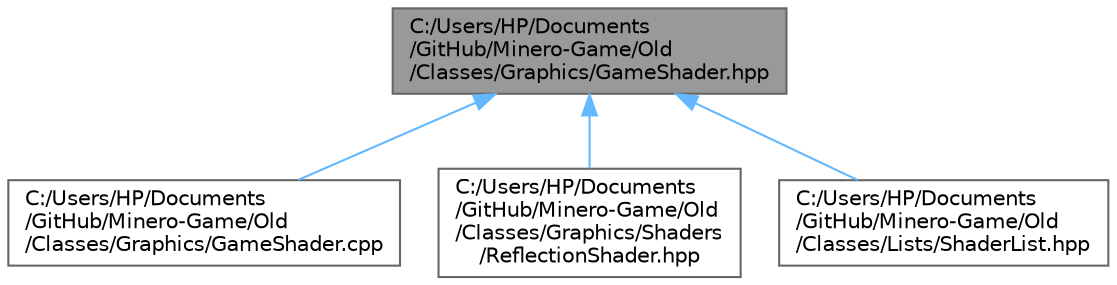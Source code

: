 digraph "C:/Users/HP/Documents/GitHub/Minero-Game/Old/Classes/Graphics/GameShader.hpp"
{
 // LATEX_PDF_SIZE
  bgcolor="transparent";
  edge [fontname=Helvetica,fontsize=10,labelfontname=Helvetica,labelfontsize=10];
  node [fontname=Helvetica,fontsize=10,shape=box,height=0.2,width=0.4];
  Node1 [id="Node000001",label="C:/Users/HP/Documents\l/GitHub/Minero-Game/Old\l/Classes/Graphics/GameShader.hpp",height=0.2,width=0.4,color="gray40", fillcolor="grey60", style="filled", fontcolor="black",tooltip=" "];
  Node1 -> Node2 [id="edge7_Node000001_Node000002",dir="back",color="steelblue1",style="solid",tooltip=" "];
  Node2 [id="Node000002",label="C:/Users/HP/Documents\l/GitHub/Minero-Game/Old\l/Classes/Graphics/GameShader.cpp",height=0.2,width=0.4,color="grey40", fillcolor="white", style="filled",URL="$_old_2_classes_2_graphics_2_game_shader_8cpp.html",tooltip=" "];
  Node1 -> Node3 [id="edge8_Node000001_Node000003",dir="back",color="steelblue1",style="solid",tooltip=" "];
  Node3 [id="Node000003",label="C:/Users/HP/Documents\l/GitHub/Minero-Game/Old\l/Classes/Graphics/Shaders\l/ReflectionShader.hpp",height=0.2,width=0.4,color="grey40", fillcolor="white", style="filled",URL="$_old_2_classes_2_graphics_2_shaders_2_reflection_shader_8hpp.html",tooltip=" "];
  Node1 -> Node4 [id="edge9_Node000001_Node000004",dir="back",color="steelblue1",style="solid",tooltip=" "];
  Node4 [id="Node000004",label="C:/Users/HP/Documents\l/GitHub/Minero-Game/Old\l/Classes/Lists/ShaderList.hpp",height=0.2,width=0.4,color="grey40", fillcolor="white", style="filled",URL="$_old_2_classes_2_lists_2_shader_list_8hpp.html",tooltip=" "];
}
